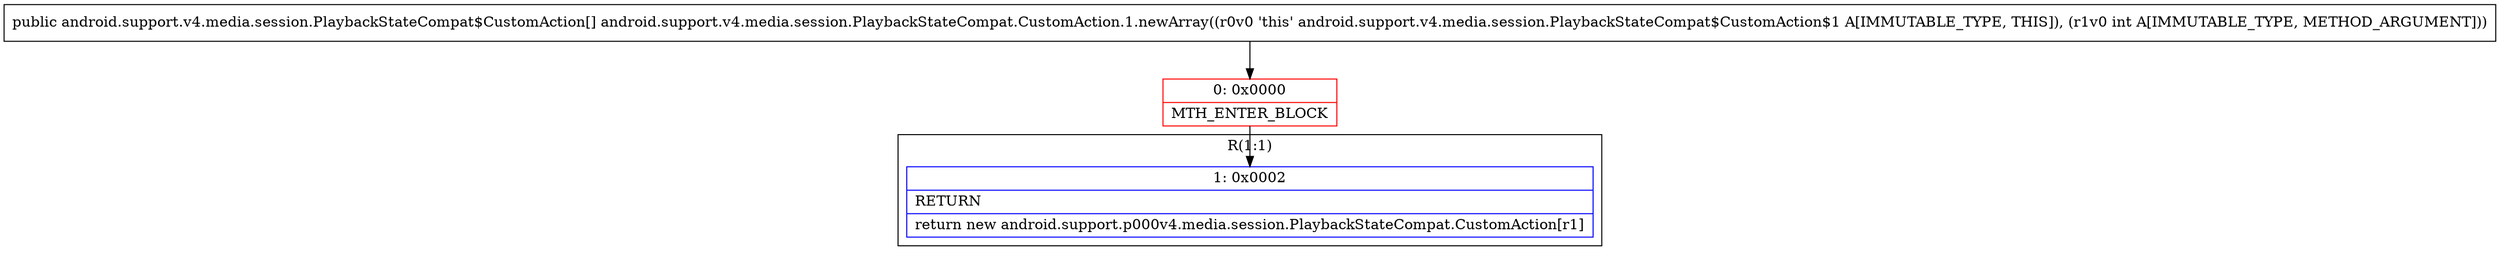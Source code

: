 digraph "CFG forandroid.support.v4.media.session.PlaybackStateCompat.CustomAction.1.newArray(I)[Landroid\/support\/v4\/media\/session\/PlaybackStateCompat$CustomAction;" {
subgraph cluster_Region_1700010527 {
label = "R(1:1)";
node [shape=record,color=blue];
Node_1 [shape=record,label="{1\:\ 0x0002|RETURN\l|return new android.support.p000v4.media.session.PlaybackStateCompat.CustomAction[r1]\l}"];
}
Node_0 [shape=record,color=red,label="{0\:\ 0x0000|MTH_ENTER_BLOCK\l}"];
MethodNode[shape=record,label="{public android.support.v4.media.session.PlaybackStateCompat$CustomAction[] android.support.v4.media.session.PlaybackStateCompat.CustomAction.1.newArray((r0v0 'this' android.support.v4.media.session.PlaybackStateCompat$CustomAction$1 A[IMMUTABLE_TYPE, THIS]), (r1v0 int A[IMMUTABLE_TYPE, METHOD_ARGUMENT])) }"];
MethodNode -> Node_0;
Node_0 -> Node_1;
}

